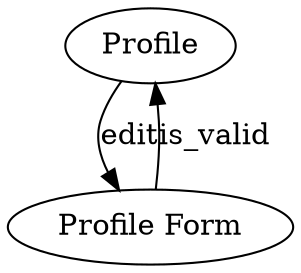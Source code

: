 digraph G {
    /* Entities */
    profile [label="Profile"];
    edit [label="Profile Form"];

    /* Relationships */
    profile -> edit [label="edit"];
    edit -> profile [label="is_valid"];
}

